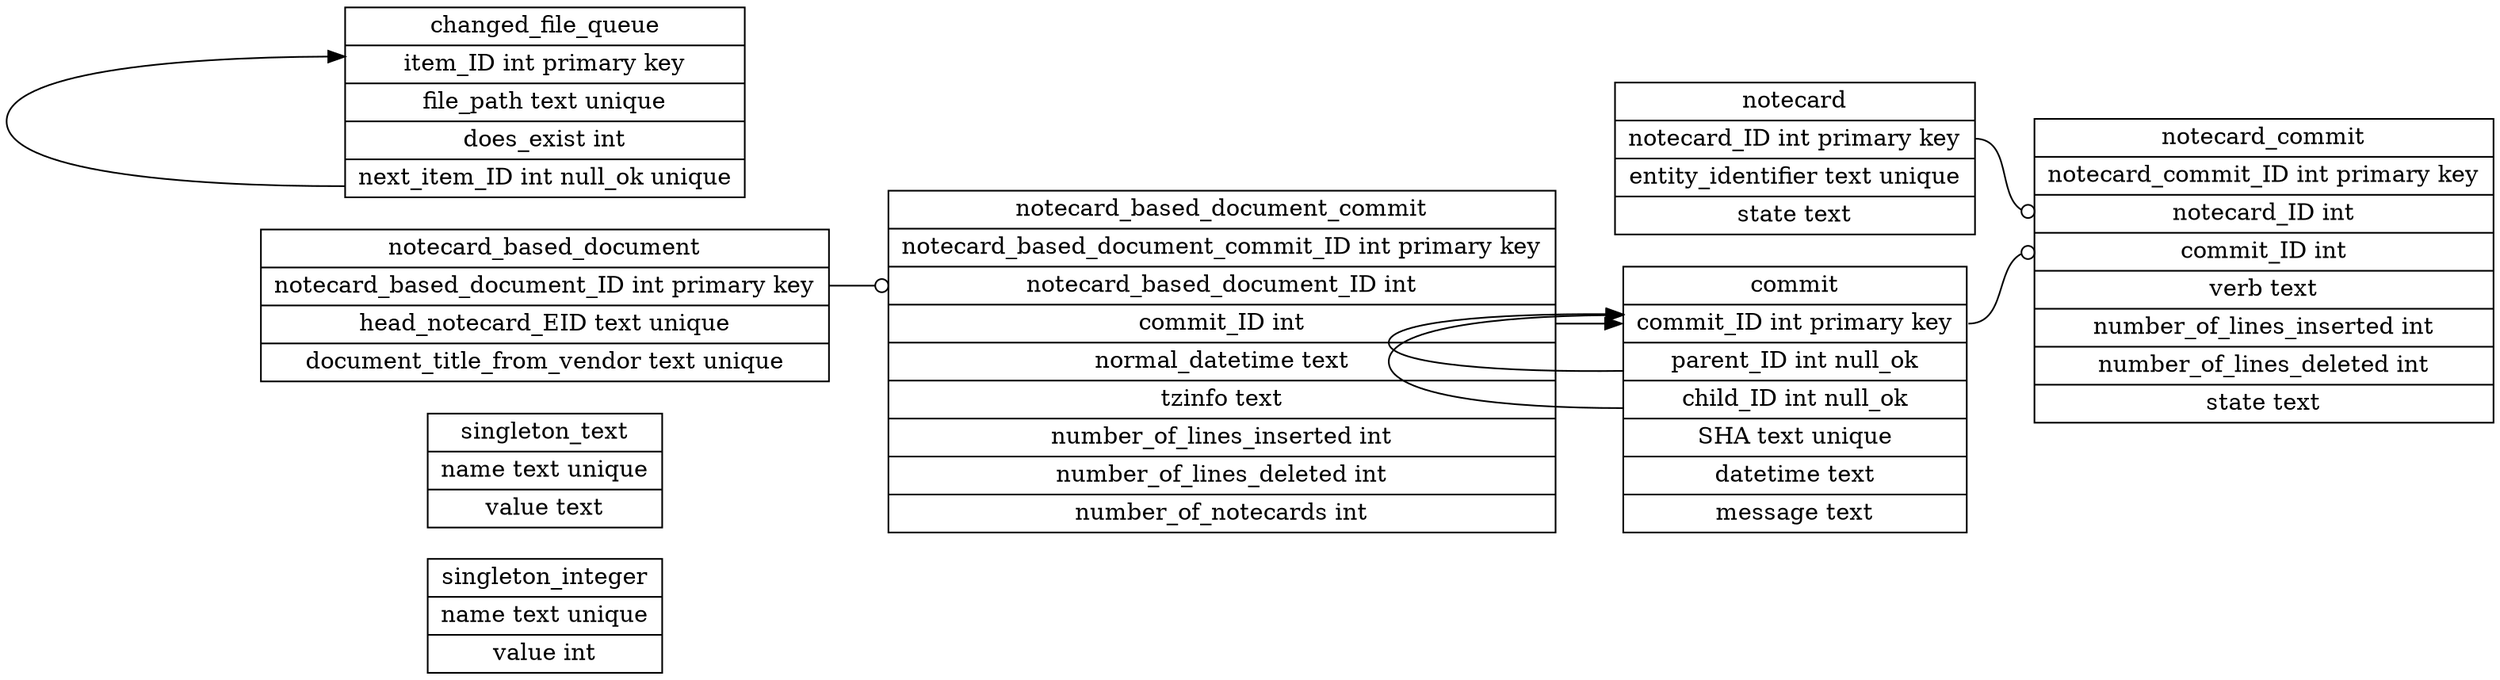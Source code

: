 digraph g {

rankdir=LR

node00[label="singleton_integer|
name text unique|
value int" shape=record]


node01[label="singleton_text|
name text unique|
value text" shape=record]


node10[label="commit|
<pk> commit_ID int primary key|
<parent_ID> parent_ID int null_ok|
<child_ID> child_ID int null_ok|
SHA text unique|
datetime text|
message text" shape=record]

node10:parent_ID->node10:pk
node10:child_ID->node10:pk


node30[label="changed_file_queue|
<pk> item_ID int primary key|
file_path text unique|
does_exist int|
<fk> next_item_ID int null_ok unique" shape=record]

node30:fk->node30:pk


node40[label="notecard|
<pk> notecard_ID int primary key|
entity_identifier text unique|
state text" shape=record]


node50[label="notecard_commit|
notecard_commit_ID int primary key|
<fk1> notecard_ID int|
<fk2> commit_ID int|
verb text|
number_of_lines_inserted int|
number_of_lines_deleted int|
state text" shape=record]


node40:pk->node50:fk1[arrowhead=odot]
node10:pk->node50:fk2[arrowhead=odot]


node60[label="notecard_based_document|
<pk> notecard_based_document_ID int primary key|
head_notecard_EID text unique|
document_title_from_vendor text unique" shape=record]


node70[label="notecard_based_document_commit|
notecard_based_document_commit_ID int primary key|
<fk1> notecard_based_document_ID int|
<fk2> commit_ID int|
normal_datetime text|
tzinfo text|
number_of_lines_inserted int|
number_of_lines_deleted int|
number_of_notecards int" shape=record]


node60:pk->node70:fk1[arrowhead=odot]
node70:fk2->node10:pk

}

/*
# #history-B.4 spike usefulness
# #born
*/
